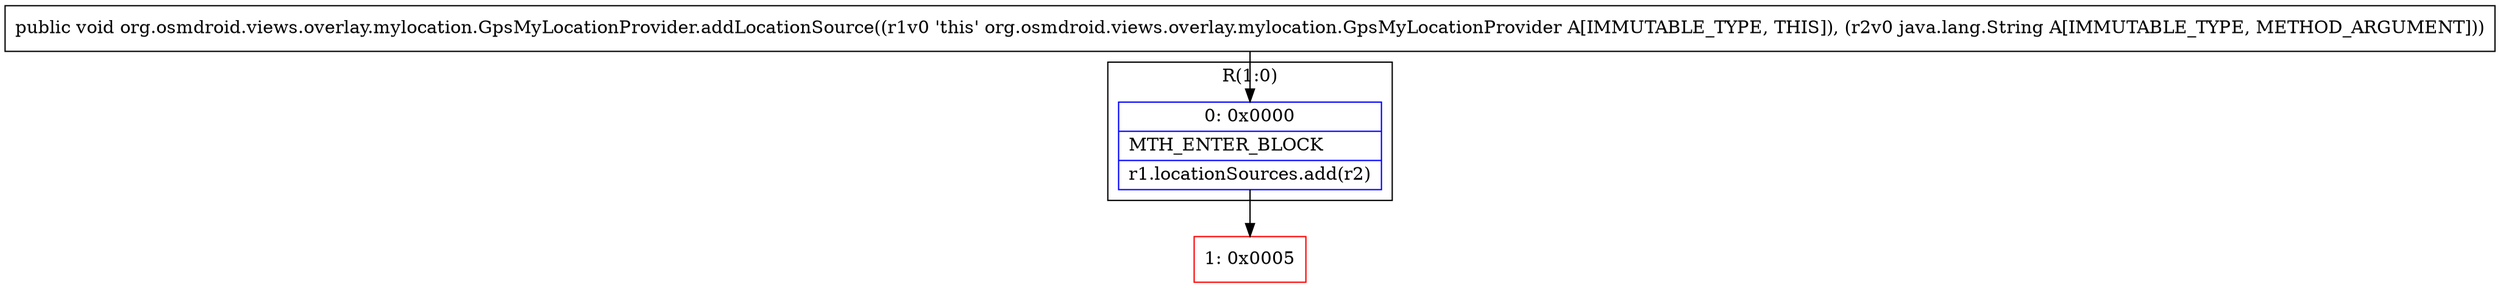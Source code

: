 digraph "CFG fororg.osmdroid.views.overlay.mylocation.GpsMyLocationProvider.addLocationSource(Ljava\/lang\/String;)V" {
subgraph cluster_Region_1789039384 {
label = "R(1:0)";
node [shape=record,color=blue];
Node_0 [shape=record,label="{0\:\ 0x0000|MTH_ENTER_BLOCK\l|r1.locationSources.add(r2)\l}"];
}
Node_1 [shape=record,color=red,label="{1\:\ 0x0005}"];
MethodNode[shape=record,label="{public void org.osmdroid.views.overlay.mylocation.GpsMyLocationProvider.addLocationSource((r1v0 'this' org.osmdroid.views.overlay.mylocation.GpsMyLocationProvider A[IMMUTABLE_TYPE, THIS]), (r2v0 java.lang.String A[IMMUTABLE_TYPE, METHOD_ARGUMENT])) }"];
MethodNode -> Node_0;
Node_0 -> Node_1;
}

